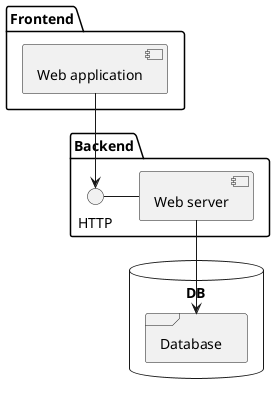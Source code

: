 @startuml

package "Frontend" {
    [Web application]
}

package "Backend" {
    HTTP - [Web server]
    [Web application] --> HTTP
}

database "DB" {
    frame "Database"
}

[Web server] --> [Database]

@enduml
